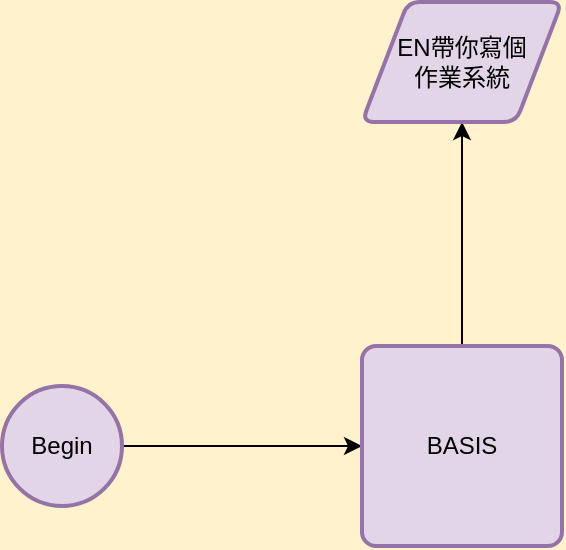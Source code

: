<mxfile version="20.3.3" type="github">
  <diagram id="z8Zftd-lgp1aHVRvEX_7" name="第 1 页">
    <mxGraphModel dx="1609" dy="1597" grid="1" gridSize="12" guides="1" tooltips="1" connect="1" arrows="1" fold="1" page="1" pageScale="1" pageWidth="827" pageHeight="1169" background="#FFF2CC" math="0" shadow="0">
      <root>
        <mxCell id="0" />
        <mxCell id="1" parent="0" />
        <mxCell id="irBVbmlzjOKhqwo3t2xV-13" style="edgeStyle=orthogonalEdgeStyle;rounded=0;orthogonalLoop=1;jettySize=auto;html=1;entryX=0;entryY=0.5;entryDx=0;entryDy=0;" edge="1" parent="1" source="irBVbmlzjOKhqwo3t2xV-1" target="irBVbmlzjOKhqwo3t2xV-11">
          <mxGeometry relative="1" as="geometry" />
        </mxCell>
        <mxCell id="irBVbmlzjOKhqwo3t2xV-1" value="Begin" style="strokeWidth=2;html=1;shape=mxgraph.flowchart.start_2;whiteSpace=wrap;fillColor=#e1d5e7;strokeColor=#9673a6;" vertex="1" parent="1">
          <mxGeometry x="-12" width="60" height="60" as="geometry" />
        </mxCell>
        <mxCell id="irBVbmlzjOKhqwo3t2xV-15" style="edgeStyle=orthogonalEdgeStyle;rounded=0;orthogonalLoop=1;jettySize=auto;html=1;exitX=0.5;exitY=0;exitDx=0;exitDy=0;" edge="1" parent="1" source="irBVbmlzjOKhqwo3t2xV-11" target="irBVbmlzjOKhqwo3t2xV-14">
          <mxGeometry relative="1" as="geometry">
            <mxPoint x="252" y="-120" as="targetPoint" />
          </mxGeometry>
        </mxCell>
        <mxCell id="irBVbmlzjOKhqwo3t2xV-11" value="BASIS" style="rounded=1;whiteSpace=wrap;html=1;absoluteArcSize=1;arcSize=14;strokeWidth=2;fillColor=#e1d5e7;strokeColor=#9673a6;" vertex="1" parent="1">
          <mxGeometry x="168" y="-20" width="100" height="100" as="geometry" />
        </mxCell>
        <mxCell id="irBVbmlzjOKhqwo3t2xV-14" value="EN帶你寫個&lt;br&gt;作業系統" style="shape=parallelogram;html=1;strokeWidth=2;perimeter=parallelogramPerimeter;whiteSpace=wrap;rounded=1;arcSize=12;size=0.23;fillColor=#e1d5e7;strokeColor=#9673a6;" vertex="1" parent="1">
          <mxGeometry x="168" y="-192" width="100" height="60" as="geometry" />
        </mxCell>
      </root>
    </mxGraphModel>
  </diagram>
</mxfile>
